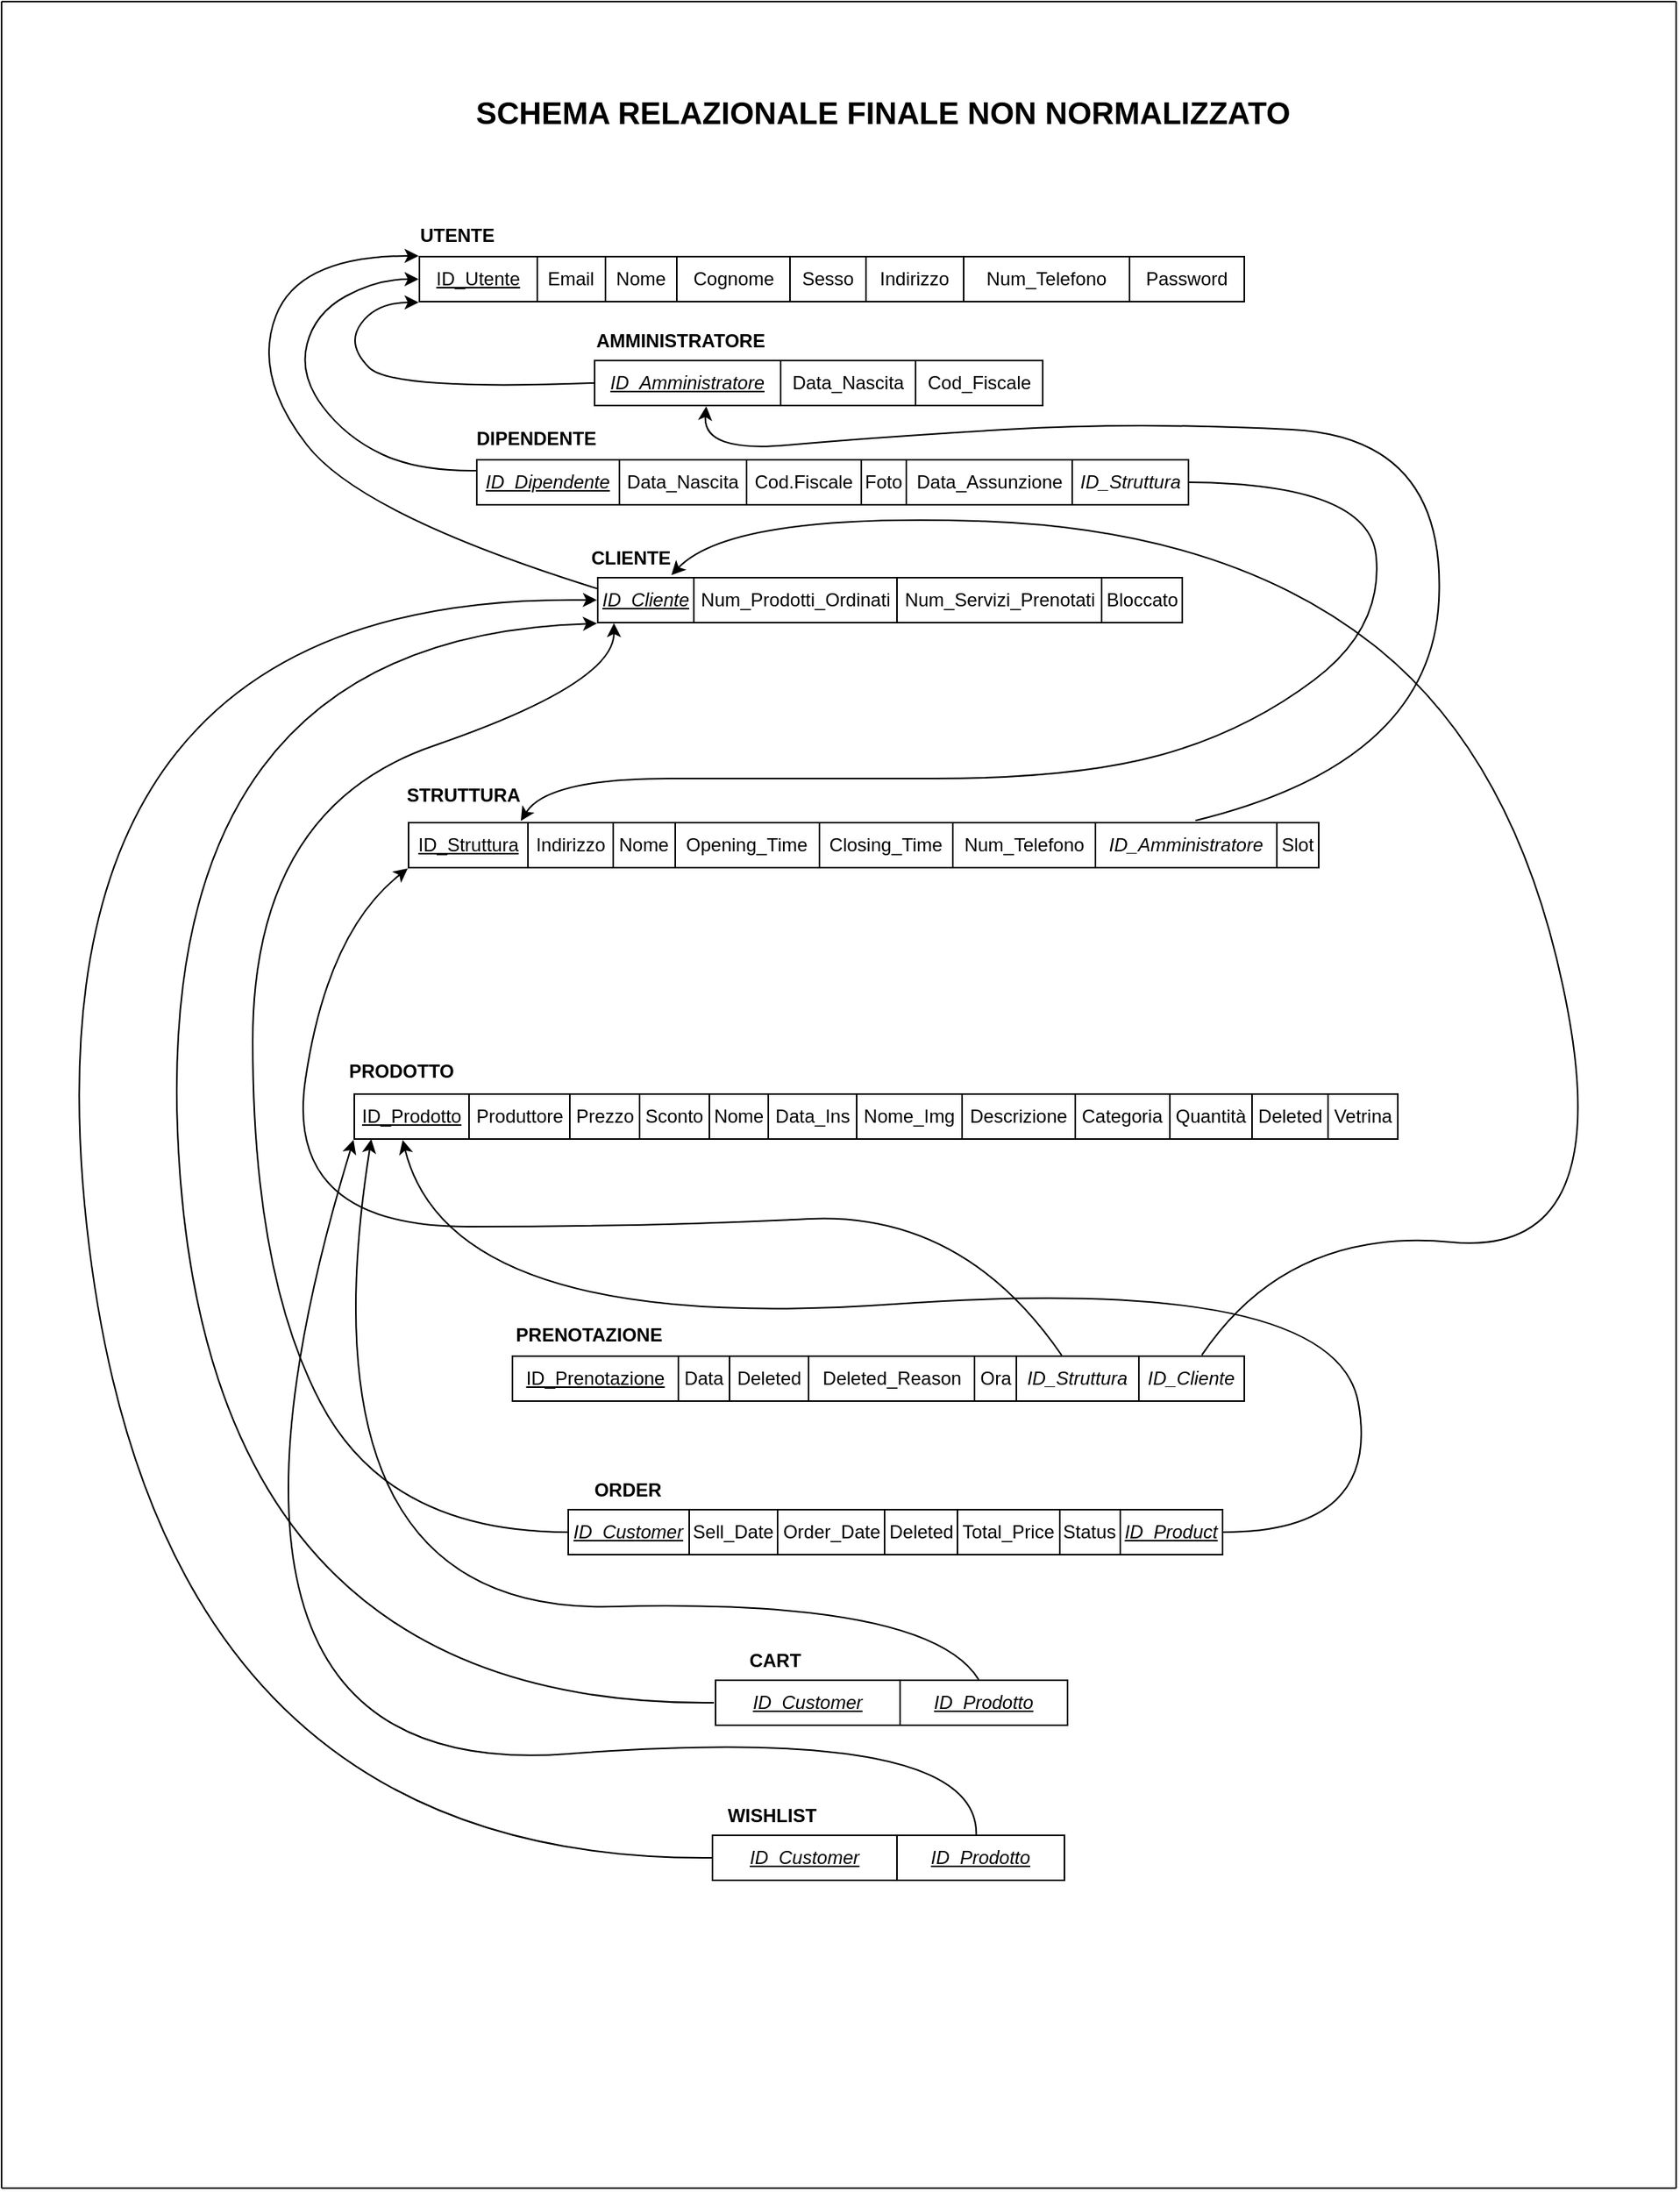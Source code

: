 <mxfile version="13.1.3" type="github">
  <diagram id="C5RBs43oDa-KdzZeNtuy" name="Page-1">
    <mxGraphModel dx="2031" dy="1053" grid="1" gridSize="10" guides="1" tooltips="1" connect="1" arrows="1" fold="1" page="1" pageScale="1.5" pageWidth="827" pageHeight="1169" math="0" shadow="0" extFonts="Quicksand^https://fonts.googleapis.com/css?family=Quicksand|Gruppo^https://fonts.googleapis.com/css?family=Gruppo|Pompiere^https://fonts.googleapis.com/css?family=Pompiere">
      <root>
        <mxCell id="WIyWlLk6GJQsqaUBKTNV-0" />
        <mxCell id="WIyWlLk6GJQsqaUBKTNV-1" parent="WIyWlLk6GJQsqaUBKTNV-0" />
        <mxCell id="EIEGdvuZ-sx4ZcDznCTi-2" value="&lt;table border=&quot;1&quot; width=&quot;100%&quot; style=&quot;width: 100% ; height: 100% ; border-collapse: collapse ; border: 1px solid rgb(0 , 0 , 0)&quot;&gt;&lt;tbody&gt;&lt;tr&gt;&lt;td&gt;&lt;u&gt;&lt;i&gt;ID_Dipendente&lt;/i&gt;&lt;/u&gt;&lt;/td&gt;&lt;td&gt;Data_Nascita&lt;/td&gt;&lt;td&gt;Cod.Fiscale&lt;/td&gt;&lt;td&gt;Foto&lt;/td&gt;&lt;td&gt;Data_Assunzione&lt;/td&gt;&lt;td&gt;&lt;i&gt;ID_Struttura&lt;/i&gt;&lt;/td&gt;&lt;/tr&gt;&lt;/tbody&gt;&lt;/table&gt;" style="text;html=1;strokeColor=none;fillColor=none;overflow=fill;align=center;" parent="WIyWlLk6GJQsqaUBKTNV-1" vertex="1">
          <mxGeometry x="386" y="335" width="460" height="30" as="geometry" />
        </mxCell>
        <mxCell id="EIEGdvuZ-sx4ZcDznCTi-4" value="&lt;b&gt;DIPENDENTE&lt;/b&gt;" style="text;html=1;strokeColor=none;fillColor=none;align=center;verticalAlign=middle;whiteSpace=wrap;rounded=0;" parent="WIyWlLk6GJQsqaUBKTNV-1" vertex="1">
          <mxGeometry x="405" y="312" width="40" height="20" as="geometry" />
        </mxCell>
        <mxCell id="EIEGdvuZ-sx4ZcDznCTi-5" value="&lt;table border=&quot;1&quot; width=&quot;100%&quot; style=&quot;width: 100% ; height: 100% ; border-collapse: collapse ; border: 1px solid rgb(0 , 0 , 0)&quot;&gt;&lt;tbody&gt;&lt;tr&gt;&lt;td&gt;&lt;u&gt;ID_Struttura&lt;/u&gt;&lt;/td&gt;&lt;td&gt;Indirizzo&lt;/td&gt;&lt;td&gt;Nome&lt;/td&gt;&lt;td&gt;Opening_Time&lt;/td&gt;&lt;td&gt;Closing_Time&lt;/td&gt;&lt;td&gt;Num_Telefono&lt;/td&gt;&lt;td&gt;&lt;i&gt;ID_Amministratore&lt;/i&gt;&lt;/td&gt;&lt;td&gt;Slot&lt;/td&gt;&lt;/tr&gt;&lt;/tbody&gt;&lt;/table&gt;" style="text;html=1;strokeColor=none;fillColor=none;overflow=fill;align=center;" parent="WIyWlLk6GJQsqaUBKTNV-1" vertex="1">
          <mxGeometry x="342" y="569" width="588" height="30" as="geometry" />
        </mxCell>
        <mxCell id="EIEGdvuZ-sx4ZcDznCTi-8" value="&lt;b&gt;STRUTTURA&lt;/b&gt;" style="text;html=1;strokeColor=none;fillColor=none;align=center;verticalAlign=middle;whiteSpace=wrap;rounded=0;" parent="WIyWlLk6GJQsqaUBKTNV-1" vertex="1">
          <mxGeometry x="358" y="542" width="40" height="20" as="geometry" />
        </mxCell>
        <mxCell id="EIEGdvuZ-sx4ZcDznCTi-9" value="&lt;table border=&quot;1&quot; width=&quot;100%&quot; style=&quot;width: 100% ; height: 100% ; border-collapse: collapse ; border: 1px solid rgb(0 , 0 , 0)&quot;&gt;&lt;tbody&gt;&lt;tr&gt;&lt;td&gt;&lt;u&gt;ID_Prenotazione&lt;/u&gt;&lt;/td&gt;&lt;td&gt;Data&lt;/td&gt;&lt;td&gt;Deleted&lt;/td&gt;&lt;td&gt;Deleted_Reason&lt;/td&gt;&lt;td&gt;Ora&lt;/td&gt;&lt;td&gt;&lt;i&gt;ID_Struttura&lt;/i&gt;&lt;/td&gt;&lt;td&gt;&lt;i&gt;ID_Cliente&lt;/i&gt;&lt;/td&gt;&lt;/tr&gt;&lt;/tbody&gt;&lt;/table&gt;" style="text;html=1;strokeColor=none;fillColor=none;overflow=fill;align=center;" parent="WIyWlLk6GJQsqaUBKTNV-1" vertex="1">
          <mxGeometry x="409" y="913" width="473" height="30" as="geometry" />
        </mxCell>
        <mxCell id="EIEGdvuZ-sx4ZcDznCTi-10" value="&lt;b&gt;PRENOTAZIONE&lt;/b&gt;" style="text;html=1;strokeColor=none;fillColor=none;align=center;verticalAlign=middle;whiteSpace=wrap;rounded=0;" parent="WIyWlLk6GJQsqaUBKTNV-1" vertex="1">
          <mxGeometry x="439" y="890" width="40" height="20" as="geometry" />
        </mxCell>
        <mxCell id="KOET7OHkxtdppqmsKOV2-6" value="&lt;table style=&quot;width: 100% ; height: 100% ; border-collapse: collapse ; border: 1px solid rgb(0 , 0 , 0)&quot; width=&quot;100%&quot; border=&quot;1&quot;&gt;&lt;tbody&gt;&lt;tr&gt;&lt;td&gt;&lt;u&gt;&lt;i&gt;ID_Cliente&lt;/i&gt;&lt;/u&gt;&lt;/td&gt;&lt;td&gt;Num_Prodotti_Ordinati&lt;/td&gt;&lt;td&gt;Num_Servizi_Prenotati&lt;/td&gt;&lt;td&gt;Bloccato&lt;/td&gt;&lt;/tr&gt;&lt;/tbody&gt;&lt;/table&gt;" style="text;html=1;strokeColor=none;fillColor=none;overflow=fill;align=center;" parent="WIyWlLk6GJQsqaUBKTNV-1" vertex="1">
          <mxGeometry x="464" y="411" width="378" height="30" as="geometry" />
        </mxCell>
        <mxCell id="KOET7OHkxtdppqmsKOV2-7" value="&lt;b&gt;CLIENTE&lt;/b&gt;" style="text;html=1;strokeColor=none;fillColor=none;align=center;verticalAlign=middle;whiteSpace=wrap;rounded=0;" parent="WIyWlLk6GJQsqaUBKTNV-1" vertex="1">
          <mxGeometry x="465.5" y="389" width="40" height="20" as="geometry" />
        </mxCell>
        <mxCell id="KOET7OHkxtdppqmsKOV2-9" value="&lt;table border=&quot;1&quot; width=&quot;100%&quot; style=&quot;width: 100% ; height: 100% ; border-collapse: collapse ; border: 1px solid rgb(0 , 0 , 0)&quot;&gt;&lt;tbody&gt;&lt;tr&gt;&lt;td&gt;&lt;u&gt;ID_Prodotto&lt;/u&gt;&lt;/td&gt;&lt;td&gt;Produttore&lt;/td&gt;&lt;td&gt;Prezzo&lt;/td&gt;&lt;td&gt;Sconto&lt;/td&gt;&lt;td&gt;Nome&lt;/td&gt;&lt;td&gt;Data_Ins&lt;/td&gt;&lt;td&gt;Nome_Img&lt;/td&gt;&lt;td&gt;Descrizione&lt;/td&gt;&lt;td&gt;Categoria&lt;/td&gt;&lt;td&gt;Quantità&lt;/td&gt;&lt;td&gt;Deleted&lt;/td&gt;&lt;td&gt;Vetrina&lt;/td&gt;&lt;/tr&gt;&lt;/tbody&gt;&lt;/table&gt;" style="text;html=1;strokeColor=none;fillColor=none;overflow=fill;align=center;" parent="WIyWlLk6GJQsqaUBKTNV-1" vertex="1">
          <mxGeometry x="307" y="744" width="674" height="30" as="geometry" />
        </mxCell>
        <mxCell id="KOET7OHkxtdppqmsKOV2-10" value="&lt;b&gt;PRODOTTO&lt;/b&gt;" style="text;html=1;strokeColor=none;fillColor=none;align=center;verticalAlign=middle;whiteSpace=wrap;rounded=0;" parent="WIyWlLk6GJQsqaUBKTNV-1" vertex="1">
          <mxGeometry x="318" y="720" width="40" height="20" as="geometry" />
        </mxCell>
        <mxCell id="KOET7OHkxtdppqmsKOV2-14" value="" style="curved=1;endArrow=none;html=1;entryX=1;entryY=0.5;entryDx=0;entryDy=0;exitX=0.124;exitY=-0.02;exitDx=0;exitDy=0;exitPerimeter=0;endFill=0;startArrow=classic;startFill=1;" parent="WIyWlLk6GJQsqaUBKTNV-1" source="EIEGdvuZ-sx4ZcDznCTi-5" target="EIEGdvuZ-sx4ZcDznCTi-2" edge="1">
          <mxGeometry width="50" height="50" relative="1" as="geometry">
            <mxPoint x="442" y="514" as="sourcePoint" />
            <mxPoint x="942" y="474" as="targetPoint" />
            <Array as="points">
              <mxPoint x="432" y="541" />
              <mxPoint x="592" y="541" />
              <mxPoint x="772" y="541" />
              <mxPoint x="882" y="511" />
              <mxPoint x="971" y="444" />
              <mxPoint x="962" y="351" />
            </Array>
          </mxGeometry>
        </mxCell>
        <mxCell id="KOET7OHkxtdppqmsKOV2-15" value="" style="curved=1;endArrow=classic;html=1;entryX=0.25;entryY=1;entryDx=0;entryDy=0;fontColor=#FF0505;strokeColor=#000000;exitX=0.864;exitY=-0.029;exitDx=0;exitDy=0;exitPerimeter=0;" parent="WIyWlLk6GJQsqaUBKTNV-1" source="EIEGdvuZ-sx4ZcDznCTi-5" target="CbVcJyqTISDlB1ADT2_T-0" edge="1">
          <mxGeometry width="50" height="50" relative="1" as="geometry">
            <mxPoint x="542" y="484" as="sourcePoint" />
            <mxPoint x="592" y="434" as="targetPoint" />
            <Array as="points">
              <mxPoint x="1002" y="531" />
              <mxPoint x="1012" y="321" />
              <mxPoint x="812" y="311" />
              <mxPoint x="642" y="321" />
              <mxPoint x="532" y="331" />
            </Array>
          </mxGeometry>
        </mxCell>
        <mxCell id="IJAy8uQEqMEVMCcrtVZX-1" value="" style="curved=1;endArrow=classic;html=1;strokeColor=#000000;entryX=0.127;entryY=-0.038;entryDx=0;entryDy=0;exitX=0.941;exitY=-0.006;exitDx=0;exitDy=0;exitPerimeter=0;entryPerimeter=0;" parent="WIyWlLk6GJQsqaUBKTNV-1" source="EIEGdvuZ-sx4ZcDznCTi-9" target="KOET7OHkxtdppqmsKOV2-6" edge="1">
          <mxGeometry width="50" height="50" relative="1" as="geometry">
            <mxPoint x="640" y="663" as="sourcePoint" />
            <mxPoint x="380" y="393" as="targetPoint" />
            <Array as="points">
              <mxPoint x="910" y="830" />
              <mxPoint x="1120" y="850" />
              <mxPoint x="1060" y="530" />
              <mxPoint x="870" y="380" />
              <mxPoint x="550" y="370" />
            </Array>
          </mxGeometry>
        </mxCell>
        <mxCell id="IJAy8uQEqMEVMCcrtVZX-7" value="&lt;table border=&quot;1&quot; width=&quot;100%&quot; style=&quot;width: 100% ; height: 100% ; border-collapse: collapse ; border: 1px solid rgb(0 , 0 , 0)&quot;&gt;&lt;tbody&gt;&lt;tr&gt;&lt;td&gt;&lt;u&gt;ID_Customer&lt;/u&gt;&lt;/td&gt;&lt;td&gt;&lt;span style=&quot;font-style: normal&quot;&gt;Sell_Date&lt;/span&gt;&lt;/td&gt;&lt;td&gt;&lt;span style=&quot;font-style: normal&quot;&gt;Order_Date&lt;/span&gt;&lt;/td&gt;&lt;td&gt;&lt;span style=&quot;font-style: normal&quot;&gt;Deleted&lt;/span&gt;&lt;/td&gt;&lt;td&gt;&lt;span style=&quot;font-style: normal&quot;&gt;Total_Price&lt;/span&gt;&lt;/td&gt;&lt;td&gt;&lt;span style=&quot;font-style: normal&quot;&gt;Status&lt;/span&gt;&lt;/td&gt;&lt;td&gt;&lt;u&gt;ID_Product&lt;/u&gt;&lt;/td&gt;&lt;/tr&gt;&lt;/tbody&gt;&lt;/table&gt;" style="text;html=1;strokeColor=none;fillColor=none;overflow=fill;align=center;fontStyle=2" parent="WIyWlLk6GJQsqaUBKTNV-1" vertex="1">
          <mxGeometry x="445" y="1012" width="423" height="30" as="geometry" />
        </mxCell>
        <mxCell id="IJAy8uQEqMEVMCcrtVZX-8" value="&lt;b&gt;ORDER&lt;/b&gt;" style="text;html=1;strokeColor=none;fillColor=none;align=center;verticalAlign=middle;whiteSpace=wrap;rounded=0;" parent="WIyWlLk6GJQsqaUBKTNV-1" vertex="1">
          <mxGeometry x="456" y="990" width="55.5" height="20" as="geometry" />
        </mxCell>
        <mxCell id="IJAy8uQEqMEVMCcrtVZX-10" value="" style="curved=1;endArrow=classic;html=1;strokeColor=#000000;exitX=1;exitY=0.5;exitDx=0;exitDy=0;entryX=0.047;entryY=1.004;entryDx=0;entryDy=0;entryPerimeter=0;" parent="WIyWlLk6GJQsqaUBKTNV-1" source="IJAy8uQEqMEVMCcrtVZX-7" target="KOET7OHkxtdppqmsKOV2-9" edge="1">
          <mxGeometry width="50" height="50" relative="1" as="geometry">
            <mxPoint x="302" y="947" as="sourcePoint" />
            <mxPoint x="381" y="771" as="targetPoint" />
            <Array as="points">
              <mxPoint x="970" y="1027" />
              <mxPoint x="940" y="860" />
              <mxPoint x="370" y="900" />
            </Array>
          </mxGeometry>
        </mxCell>
        <mxCell id="IJAy8uQEqMEVMCcrtVZX-12" value="" style="curved=1;endArrow=classic;html=1;strokeColor=#000000;exitX=0;exitY=0.5;exitDx=0;exitDy=0;entryX=0.029;entryY=0.994;entryDx=0;entryDy=0;fillColor=#6a00ff;entryPerimeter=0;" parent="WIyWlLk6GJQsqaUBKTNV-1" source="IJAy8uQEqMEVMCcrtVZX-7" target="KOET7OHkxtdppqmsKOV2-6" edge="1">
          <mxGeometry width="50" height="50" relative="1" as="geometry">
            <mxPoint x="282" y="947" as="sourcePoint" />
            <mxPoint x="332" y="897" as="targetPoint" />
            <Array as="points">
              <mxPoint x="330" y="1027" />
              <mxPoint x="242" y="861" />
              <mxPoint x="242" y="560" />
              <mxPoint x="475" y="480" />
            </Array>
          </mxGeometry>
        </mxCell>
        <mxCell id="CbVcJyqTISDlB1ADT2_T-0" value="&lt;table border=&quot;1&quot; width=&quot;100%&quot; style=&quot;width: 100% ; height: 100% ; border-collapse: collapse ; border: 1px solid rgb(0 , 0 , 0)&quot;&gt;&lt;tbody&gt;&lt;tr&gt;&lt;td&gt;&lt;u&gt;&lt;i&gt;ID_Amministratore&lt;/i&gt;&lt;/u&gt;&lt;/td&gt;&lt;td&gt;Data_Nascita&lt;/td&gt;&lt;td&gt;Cod_Fiscale&lt;/td&gt;&lt;/tr&gt;&lt;/tbody&gt;&lt;/table&gt;" style="text;html=1;strokeColor=none;fillColor=none;overflow=fill;align=center;" parent="WIyWlLk6GJQsqaUBKTNV-1" vertex="1">
          <mxGeometry x="462" y="271" width="290" height="30" as="geometry" />
        </mxCell>
        <mxCell id="CbVcJyqTISDlB1ADT2_T-1" value="&lt;b&gt;AMMINISTRATORE&lt;/b&gt;" style="text;html=1;strokeColor=none;fillColor=none;align=center;verticalAlign=middle;whiteSpace=wrap;rounded=0;" parent="WIyWlLk6GJQsqaUBKTNV-1" vertex="1">
          <mxGeometry x="498" y="249" width="40" height="20" as="geometry" />
        </mxCell>
        <mxCell id="CbVcJyqTISDlB1ADT2_T-2" value="&lt;table border=&quot;1&quot; width=&quot;100%&quot; style=&quot;width: 100% ; height: 100% ; border-collapse: collapse ; border: 1px solid rgb(0 , 0 , 0)&quot;&gt;&lt;tbody&gt;&lt;tr&gt;&lt;td&gt;&lt;u&gt;ID_Utente&lt;/u&gt;&lt;/td&gt;&lt;td&gt;Email&lt;/td&gt;&lt;td&gt;Nome&lt;/td&gt;&lt;td&gt;Cognome&lt;/td&gt;&lt;td&gt;Sesso&lt;/td&gt;&lt;td&gt;Indirizzo&lt;/td&gt;&lt;td&gt;Num_Telefono&lt;/td&gt;&lt;td&gt;Password&lt;/td&gt;&lt;/tr&gt;&lt;/tbody&gt;&lt;/table&gt;" style="text;html=1;strokeColor=none;fillColor=none;overflow=fill;align=center;" parent="WIyWlLk6GJQsqaUBKTNV-1" vertex="1">
          <mxGeometry x="349" y="204" width="533" height="30" as="geometry" />
        </mxCell>
        <mxCell id="CbVcJyqTISDlB1ADT2_T-3" value="&lt;b&gt;UTENTE&lt;/b&gt;" style="text;html=1;strokeColor=none;fillColor=none;align=center;verticalAlign=middle;whiteSpace=wrap;rounded=0;" parent="WIyWlLk6GJQsqaUBKTNV-1" vertex="1">
          <mxGeometry x="354" y="181" width="40" height="20" as="geometry" />
        </mxCell>
        <mxCell id="CbVcJyqTISDlB1ADT2_T-5" value="" style="curved=1;endArrow=classic;html=1;entryX=0;entryY=1;entryDx=0;entryDy=0;exitX=0;exitY=0.5;exitDx=0;exitDy=0;" parent="WIyWlLk6GJQsqaUBKTNV-1" source="CbVcJyqTISDlB1ADT2_T-0" target="CbVcJyqTISDlB1ADT2_T-2" edge="1">
          <mxGeometry width="50" height="50" relative="1" as="geometry">
            <mxPoint x="292" y="311" as="sourcePoint" />
            <mxPoint x="342" y="261" as="targetPoint" />
            <Array as="points">
              <mxPoint x="332" y="291" />
              <mxPoint x="302" y="261" />
              <mxPoint x="322" y="234" />
            </Array>
          </mxGeometry>
        </mxCell>
        <mxCell id="CbVcJyqTISDlB1ADT2_T-6" value="" style="curved=1;endArrow=classic;html=1;entryX=0;entryY=0.5;entryDx=0;entryDy=0;exitX=0;exitY=0.25;exitDx=0;exitDy=0;" parent="WIyWlLk6GJQsqaUBKTNV-1" source="EIEGdvuZ-sx4ZcDznCTi-2" target="CbVcJyqTISDlB1ADT2_T-2" edge="1">
          <mxGeometry width="50" height="50" relative="1" as="geometry">
            <mxPoint x="272" y="361" as="sourcePoint" />
            <mxPoint x="322" y="311" as="targetPoint" />
            <Array as="points">
              <mxPoint x="349" y="343" />
              <mxPoint x="302" y="321" />
              <mxPoint x="272" y="281" />
              <mxPoint x="282" y="241" />
              <mxPoint x="322" y="219" />
            </Array>
          </mxGeometry>
        </mxCell>
        <mxCell id="CbVcJyqTISDlB1ADT2_T-7" value="" style="curved=1;endArrow=classic;html=1;entryX=0;entryY=0;entryDx=0;entryDy=0;exitX=0;exitY=0.25;exitDx=0;exitDy=0;" parent="WIyWlLk6GJQsqaUBKTNV-1" source="KOET7OHkxtdppqmsKOV2-6" target="CbVcJyqTISDlB1ADT2_T-2" edge="1">
          <mxGeometry width="50" height="50" relative="1" as="geometry">
            <mxPoint x="262" y="351" as="sourcePoint" />
            <mxPoint x="312" y="301" as="targetPoint" />
            <Array as="points">
              <mxPoint x="312" y="371" />
              <mxPoint x="242" y="281" />
              <mxPoint x="272" y="204" />
            </Array>
          </mxGeometry>
        </mxCell>
        <mxCell id="CbVcJyqTISDlB1ADT2_T-9" value="&lt;b&gt;&lt;font style=&quot;font-size: 20px&quot;&gt;SCHEMA RELAZIONALE FINALE NON NORMALIZZATO&lt;/font&gt;&lt;/b&gt;" style="text;html=1;strokeColor=none;fillColor=none;align=left;verticalAlign=middle;whiteSpace=wrap;rounded=0;" parent="WIyWlLk6GJQsqaUBKTNV-1" vertex="1">
          <mxGeometry x="384" y="101" width="606" height="20" as="geometry" />
        </mxCell>
        <mxCell id="CbVcJyqTISDlB1ADT2_T-19" value="" style="endArrow=none;html=1;rounded=0;strokeColor=#000000;" parent="WIyWlLk6GJQsqaUBKTNV-1" edge="1">
          <mxGeometry relative="1" as="geometry">
            <mxPoint x="80" y="1450" as="sourcePoint" />
            <mxPoint x="80" y="40" as="targetPoint" />
          </mxGeometry>
        </mxCell>
        <mxCell id="CbVcJyqTISDlB1ADT2_T-20" value="" style="endArrow=none;html=1;rounded=0;strokeColor=#000000;" parent="WIyWlLk6GJQsqaUBKTNV-1" edge="1">
          <mxGeometry relative="1" as="geometry">
            <mxPoint x="80" y="40" as="sourcePoint" />
            <mxPoint x="1160" y="40" as="targetPoint" />
          </mxGeometry>
        </mxCell>
        <mxCell id="CbVcJyqTISDlB1ADT2_T-21" value="" style="endArrow=none;html=1;rounded=0;strokeColor=#000000;" parent="WIyWlLk6GJQsqaUBKTNV-1" edge="1">
          <mxGeometry relative="1" as="geometry">
            <mxPoint x="1160" y="1450" as="sourcePoint" />
            <mxPoint x="1160" y="40" as="targetPoint" />
          </mxGeometry>
        </mxCell>
        <mxCell id="CbVcJyqTISDlB1ADT2_T-22" value="" style="endArrow=none;html=1;rounded=0;strokeColor=#000000;" parent="WIyWlLk6GJQsqaUBKTNV-1" edge="1">
          <mxGeometry relative="1" as="geometry">
            <mxPoint x="80" y="1450" as="sourcePoint" />
            <mxPoint x="1160" y="1450" as="targetPoint" />
          </mxGeometry>
        </mxCell>
        <mxCell id="nr8heAZcvvp486pODCGt-0" value="" style="curved=1;endArrow=classic;html=1;entryX=0;entryY=1;entryDx=0;entryDy=0;exitX=0.75;exitY=0;exitDx=0;exitDy=0;" parent="WIyWlLk6GJQsqaUBKTNV-1" source="EIEGdvuZ-sx4ZcDznCTi-9" target="EIEGdvuZ-sx4ZcDznCTi-5" edge="1">
          <mxGeometry width="50" height="50" relative="1" as="geometry">
            <mxPoint x="262" y="781" as="sourcePoint" />
            <mxPoint x="312" y="731" as="targetPoint" />
            <Array as="points">
              <mxPoint x="700" y="820" />
              <mxPoint x="500" y="830" />
              <mxPoint x="262" y="830" />
              <mxPoint x="290" y="640" />
            </Array>
          </mxGeometry>
        </mxCell>
        <mxCell id="8RzJpFf-Yr8NIqFTO0fK-0" value="&lt;table border=&quot;1&quot; width=&quot;100%&quot; style=&quot;width: 100% ; height: 100% ; border-collapse: collapse ; border: 1px solid rgb(0 , 0 , 0)&quot;&gt;&lt;tbody&gt;&lt;tr&gt;&lt;td&gt;&lt;u&gt;ID_Customer&lt;/u&gt;&lt;/td&gt;&lt;td&gt;&lt;u&gt;ID_Prodotto&lt;/u&gt;&lt;/td&gt;&lt;/tr&gt;&lt;/tbody&gt;&lt;/table&gt;" style="text;html=1;strokeColor=none;fillColor=none;overflow=fill;align=center;fontStyle=2" vertex="1" parent="WIyWlLk6GJQsqaUBKTNV-1">
          <mxGeometry x="539.5" y="1122" width="227.5" height="30" as="geometry" />
        </mxCell>
        <mxCell id="8RzJpFf-Yr8NIqFTO0fK-1" value="&lt;b&gt;CART&lt;/b&gt;" style="text;html=1;strokeColor=none;fillColor=none;align=center;verticalAlign=middle;whiteSpace=wrap;rounded=0;" vertex="1" parent="WIyWlLk6GJQsqaUBKTNV-1">
          <mxGeometry x="550.5" y="1100" width="55.5" height="20" as="geometry" />
        </mxCell>
        <mxCell id="8RzJpFf-Yr8NIqFTO0fK-2" value="&lt;table border=&quot;1&quot; width=&quot;100%&quot; style=&quot;width: 100% ; height: 100% ; border-collapse: collapse ; border: 1px solid rgb(0 , 0 , 0)&quot;&gt;&lt;tbody&gt;&lt;tr&gt;&lt;td&gt;&lt;u&gt;ID_Customer&lt;/u&gt;&lt;/td&gt;&lt;td&gt;&lt;u&gt;ID_Prodotto&lt;/u&gt;&lt;/td&gt;&lt;/tr&gt;&lt;/tbody&gt;&lt;/table&gt;" style="text;html=1;strokeColor=none;fillColor=none;overflow=fill;align=center;fontStyle=2" vertex="1" parent="WIyWlLk6GJQsqaUBKTNV-1">
          <mxGeometry x="538" y="1222" width="227.5" height="30" as="geometry" />
        </mxCell>
        <mxCell id="8RzJpFf-Yr8NIqFTO0fK-3" value="&lt;b&gt;WISHLIST&lt;/b&gt;" style="text;html=1;strokeColor=none;fillColor=none;align=center;verticalAlign=middle;whiteSpace=wrap;rounded=0;" vertex="1" parent="WIyWlLk6GJQsqaUBKTNV-1">
          <mxGeometry x="549" y="1200" width="55.5" height="20" as="geometry" />
        </mxCell>
        <mxCell id="8RzJpFf-Yr8NIqFTO0fK-4" value="" style="curved=1;endArrow=classic;html=1;exitX=0.75;exitY=0;exitDx=0;exitDy=0;entryX=0;entryY=1;entryDx=0;entryDy=0;" edge="1" parent="WIyWlLk6GJQsqaUBKTNV-1" source="8RzJpFf-Yr8NIqFTO0fK-2" target="KOET7OHkxtdppqmsKOV2-9">
          <mxGeometry width="50" height="50" relative="1" as="geometry">
            <mxPoint x="220" y="1040" as="sourcePoint" />
            <mxPoint x="270" y="990" as="targetPoint" />
            <Array as="points">
              <mxPoint x="710" y="1150" />
              <mxPoint x="180" y="1190" />
            </Array>
          </mxGeometry>
        </mxCell>
        <mxCell id="8RzJpFf-Yr8NIqFTO0fK-5" value="" style="curved=1;endArrow=classic;html=1;exitX=0.75;exitY=0;exitDx=0;exitDy=0;entryX=0.017;entryY=0.986;entryDx=0;entryDy=0;entryPerimeter=0;" edge="1" parent="WIyWlLk6GJQsqaUBKTNV-1" source="8RzJpFf-Yr8NIqFTO0fK-0" target="KOET7OHkxtdppqmsKOV2-9">
          <mxGeometry width="50" height="50" relative="1" as="geometry">
            <mxPoint x="230" y="1140" as="sourcePoint" />
            <mxPoint x="280" y="1090" as="targetPoint" />
            <Array as="points">
              <mxPoint x="678" y="1070" />
              <mxPoint x="270" y="1080" />
            </Array>
          </mxGeometry>
        </mxCell>
        <mxCell id="8RzJpFf-Yr8NIqFTO0fK-6" value="" style="curved=1;endArrow=classic;html=1;entryX=0;entryY=0.5;entryDx=0;entryDy=0;exitX=0;exitY=0.5;exitDx=0;exitDy=0;" edge="1" parent="WIyWlLk6GJQsqaUBKTNV-1" source="8RzJpFf-Yr8NIqFTO0fK-2" target="KOET7OHkxtdppqmsKOV2-6">
          <mxGeometry width="50" height="50" relative="1" as="geometry">
            <mxPoint x="240" y="1060" as="sourcePoint" />
            <mxPoint x="290" y="1010" as="targetPoint" />
            <Array as="points">
              <mxPoint x="180" y="1240" />
              <mxPoint x="90" y="420" />
            </Array>
          </mxGeometry>
        </mxCell>
        <mxCell id="8RzJpFf-Yr8NIqFTO0fK-7" value="" style="curved=1;endArrow=classic;html=1;entryX=0;entryY=1;entryDx=0;entryDy=0;exitX=0;exitY=0.5;exitDx=0;exitDy=0;" edge="1" parent="WIyWlLk6GJQsqaUBKTNV-1" source="8RzJpFf-Yr8NIqFTO0fK-0" target="KOET7OHkxtdppqmsKOV2-6">
          <mxGeometry width="50" height="50" relative="1" as="geometry">
            <mxPoint x="170" y="761" as="sourcePoint" />
            <mxPoint x="220" y="711" as="targetPoint" />
            <Array as="points">
              <mxPoint x="220" y="1140" />
              <mxPoint x="170" y="450" />
            </Array>
          </mxGeometry>
        </mxCell>
      </root>
    </mxGraphModel>
  </diagram>
</mxfile>
